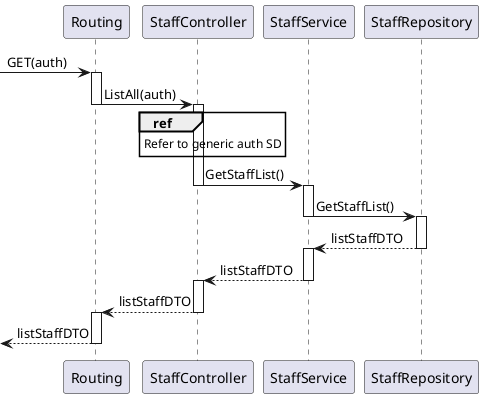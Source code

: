 @startuml

participant Routing as route
participant StaffController as ctrl
participant StaffService as staffSvc
participant StaffRepository as staffRepo


-> route : GET(auth)
activate route
route -> ctrl : ListAll(auth)
deactivate route
activate ctrl

REF OVER ctrl
	Refer to generic auth SD
end ref

ctrl -> staffSvc : GetStaffList()
deactivate ctrl
activate staffSvc

staffSvc -> staffRepo : GetStaffList()
deactivate staffSvc
activate staffRepo

staffRepo --> staffSvc : listStaffDTO
deactivate staffRepo
activate staffSvc

staffSvc --> ctrl : listStaffDTO
deactivate staffSvc
activate ctrl

ctrl --> route : listStaffDTO
deactivate ctrl
activate route 

<-- route : listStaffDTO
deactivate route

@enduml